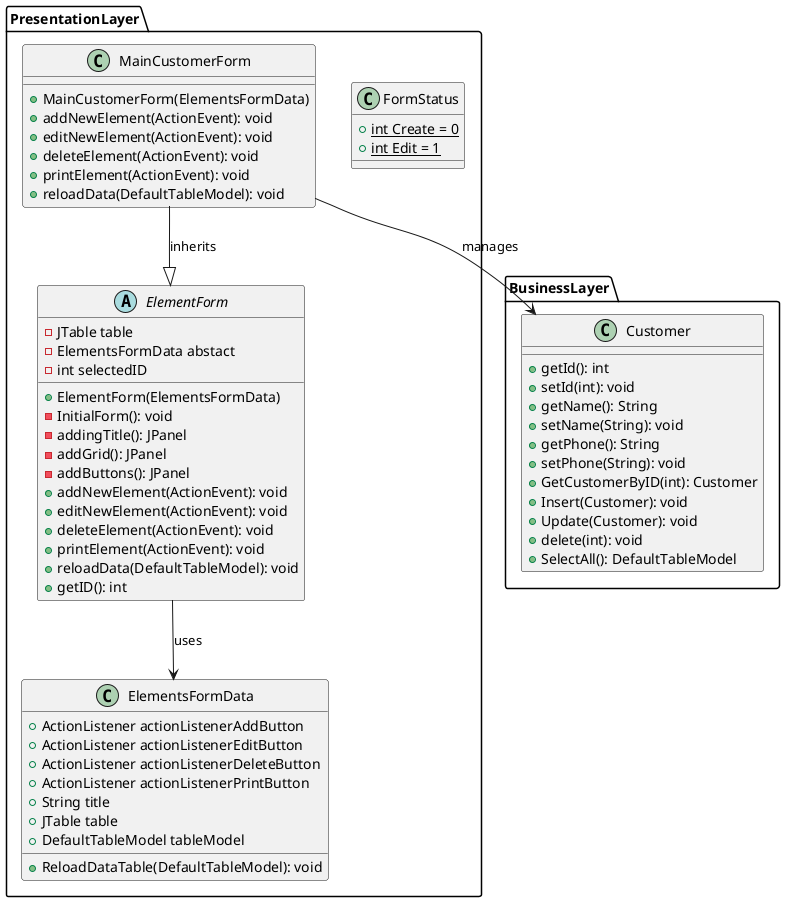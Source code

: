 @startuml

package PresentationLayer {

    class FormStatus {
        + {static} int Create = 0
        + {static} int Edit = 1
    }

    class ElementsFormData {
        + ActionListener actionListenerAddButton
        + ActionListener actionListenerEditButton
        + ActionListener actionListenerDeleteButton
        + ActionListener actionListenerPrintButton
        + String title
        + JTable table
        + DefaultTableModel tableModel
        + ReloadDataTable(DefaultTableModel): void
    }

    abstract class ElementForm {
        - JTable table
        - ElementsFormData abstact
        - int selectedID
        + ElementForm(ElementsFormData)
        - InitialForm(): void
        - addingTitle(): JPanel
        - addGrid(): JPanel
        - addButtons(): JPanel
        + addNewElement(ActionEvent): void
        + editNewElement(ActionEvent): void
        + deleteElement(ActionEvent): void
        + printElement(ActionEvent): void
        + reloadData(DefaultTableModel): void
        + getID(): int
    }

    class MainCustomerForm {
        + MainCustomerForm(ElementsFormData)
        + addNewElement(ActionEvent): void
        + editNewElement(ActionEvent): void
        + deleteElement(ActionEvent): void
        + printElement(ActionEvent): void
        + reloadData(DefaultTableModel): void
    }

    ElementForm --> ElementsFormData : "uses"
    MainCustomerForm --|> ElementForm : "inherits"
}

package BusinessLayer {
    class Customer {
        + getId(): int
        + setId(int): void
        + getName(): String
        + setName(String): void
        + getPhone(): String
        + setPhone(String): void
        + GetCustomerByID(int): Customer
        + Insert(Customer): void
        + Update(Customer): void
        + delete(int): void
        + SelectAll(): DefaultTableModel
    }

    MainCustomerForm --> Customer : "manages"
}

@enduml
